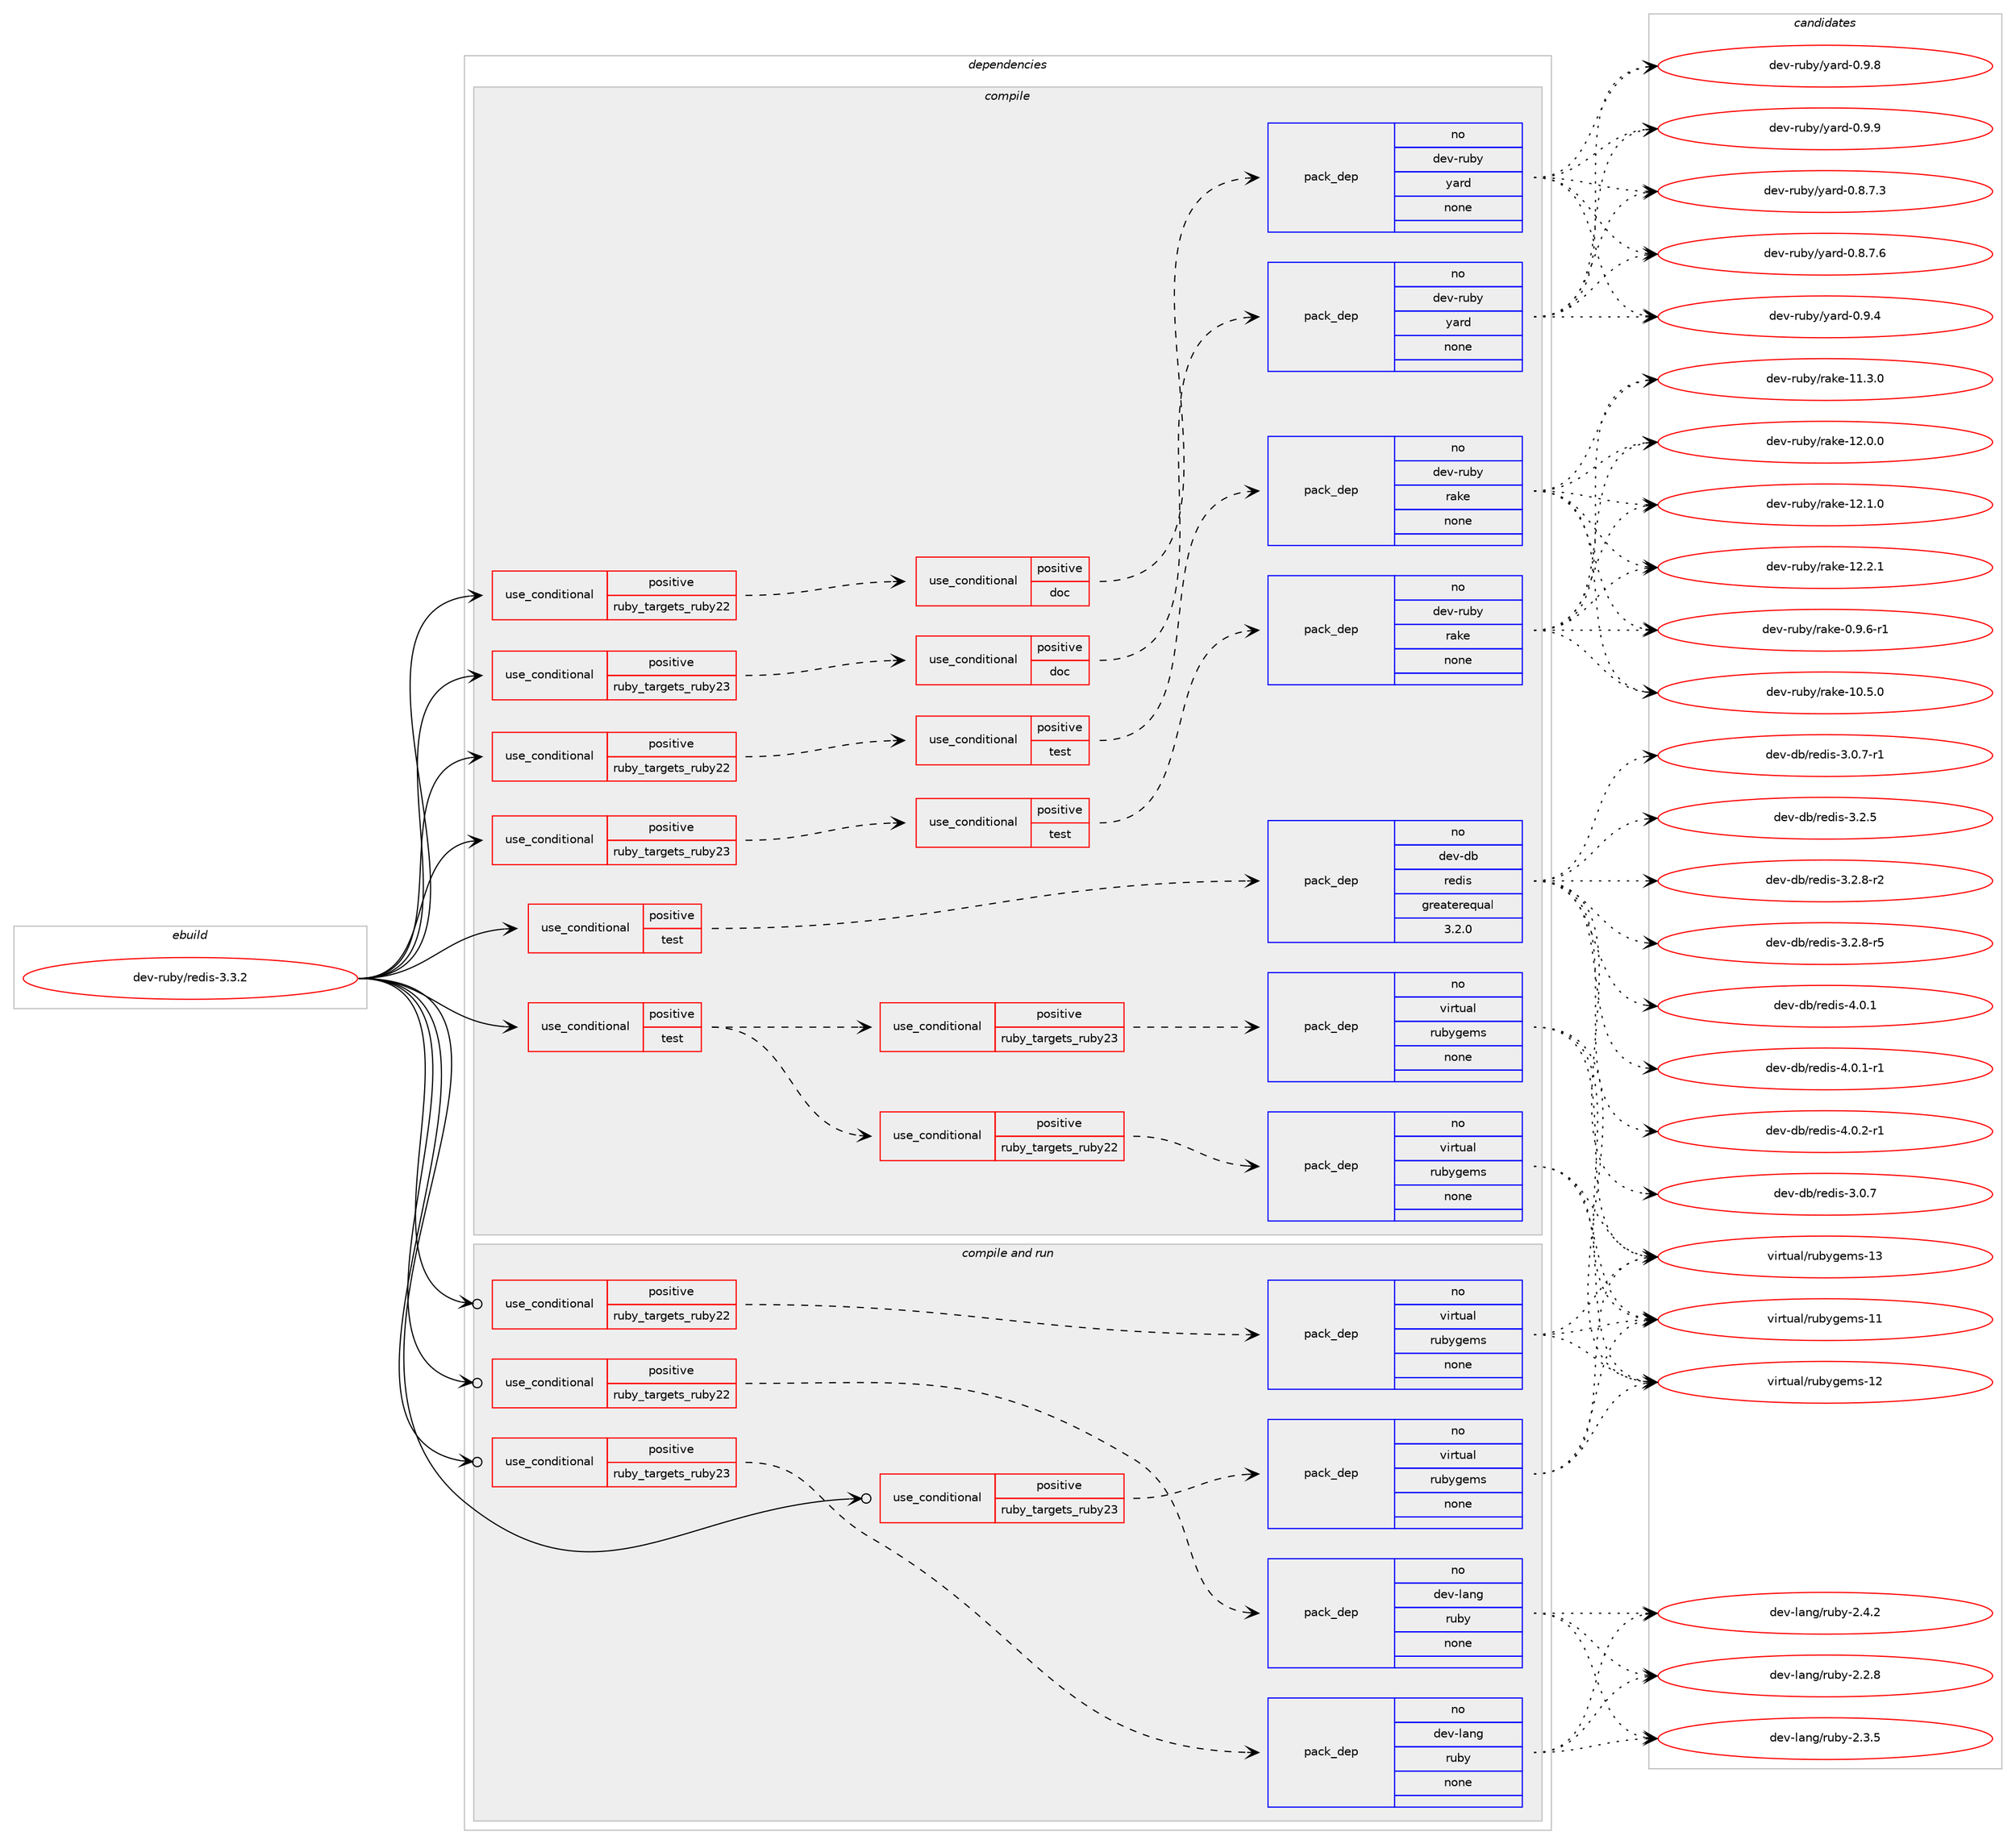 digraph prolog {

# *************
# Graph options
# *************

newrank=true;
concentrate=true;
compound=true;
graph [rankdir=LR,fontname=Helvetica,fontsize=10,ranksep=1.5];#, ranksep=2.5, nodesep=0.2];
edge  [arrowhead=vee];
node  [fontname=Helvetica,fontsize=10];

# **********
# The ebuild
# **********

subgraph cluster_leftcol {
color=gray;
rank=same;
label=<<i>ebuild</i>>;
id [label="dev-ruby/redis-3.3.2", color=red, width=4, href="../dev-ruby/redis-3.3.2.svg"];
}

# ****************
# The dependencies
# ****************

subgraph cluster_midcol {
color=gray;
label=<<i>dependencies</i>>;
subgraph cluster_compile {
fillcolor="#eeeeee";
style=filled;
label=<<i>compile</i>>;
subgraph cond68157 {
dependency260796 [label=<<TABLE BORDER="0" CELLBORDER="1" CELLSPACING="0" CELLPADDING="4"><TR><TD ROWSPAN="3" CELLPADDING="10">use_conditional</TD></TR><TR><TD>positive</TD></TR><TR><TD>ruby_targets_ruby22</TD></TR></TABLE>>, shape=none, color=red];
subgraph cond68158 {
dependency260797 [label=<<TABLE BORDER="0" CELLBORDER="1" CELLSPACING="0" CELLPADDING="4"><TR><TD ROWSPAN="3" CELLPADDING="10">use_conditional</TD></TR><TR><TD>positive</TD></TR><TR><TD>doc</TD></TR></TABLE>>, shape=none, color=red];
subgraph pack188525 {
dependency260798 [label=<<TABLE BORDER="0" CELLBORDER="1" CELLSPACING="0" CELLPADDING="4" WIDTH="220"><TR><TD ROWSPAN="6" CELLPADDING="30">pack_dep</TD></TR><TR><TD WIDTH="110">no</TD></TR><TR><TD>dev-ruby</TD></TR><TR><TD>yard</TD></TR><TR><TD>none</TD></TR><TR><TD></TD></TR></TABLE>>, shape=none, color=blue];
}
dependency260797:e -> dependency260798:w [weight=20,style="dashed",arrowhead="vee"];
}
dependency260796:e -> dependency260797:w [weight=20,style="dashed",arrowhead="vee"];
}
id:e -> dependency260796:w [weight=20,style="solid",arrowhead="vee"];
subgraph cond68159 {
dependency260799 [label=<<TABLE BORDER="0" CELLBORDER="1" CELLSPACING="0" CELLPADDING="4"><TR><TD ROWSPAN="3" CELLPADDING="10">use_conditional</TD></TR><TR><TD>positive</TD></TR><TR><TD>ruby_targets_ruby22</TD></TR></TABLE>>, shape=none, color=red];
subgraph cond68160 {
dependency260800 [label=<<TABLE BORDER="0" CELLBORDER="1" CELLSPACING="0" CELLPADDING="4"><TR><TD ROWSPAN="3" CELLPADDING="10">use_conditional</TD></TR><TR><TD>positive</TD></TR><TR><TD>test</TD></TR></TABLE>>, shape=none, color=red];
subgraph pack188526 {
dependency260801 [label=<<TABLE BORDER="0" CELLBORDER="1" CELLSPACING="0" CELLPADDING="4" WIDTH="220"><TR><TD ROWSPAN="6" CELLPADDING="30">pack_dep</TD></TR><TR><TD WIDTH="110">no</TD></TR><TR><TD>dev-ruby</TD></TR><TR><TD>rake</TD></TR><TR><TD>none</TD></TR><TR><TD></TD></TR></TABLE>>, shape=none, color=blue];
}
dependency260800:e -> dependency260801:w [weight=20,style="dashed",arrowhead="vee"];
}
dependency260799:e -> dependency260800:w [weight=20,style="dashed",arrowhead="vee"];
}
id:e -> dependency260799:w [weight=20,style="solid",arrowhead="vee"];
subgraph cond68161 {
dependency260802 [label=<<TABLE BORDER="0" CELLBORDER="1" CELLSPACING="0" CELLPADDING="4"><TR><TD ROWSPAN="3" CELLPADDING="10">use_conditional</TD></TR><TR><TD>positive</TD></TR><TR><TD>ruby_targets_ruby23</TD></TR></TABLE>>, shape=none, color=red];
subgraph cond68162 {
dependency260803 [label=<<TABLE BORDER="0" CELLBORDER="1" CELLSPACING="0" CELLPADDING="4"><TR><TD ROWSPAN="3" CELLPADDING="10">use_conditional</TD></TR><TR><TD>positive</TD></TR><TR><TD>doc</TD></TR></TABLE>>, shape=none, color=red];
subgraph pack188527 {
dependency260804 [label=<<TABLE BORDER="0" CELLBORDER="1" CELLSPACING="0" CELLPADDING="4" WIDTH="220"><TR><TD ROWSPAN="6" CELLPADDING="30">pack_dep</TD></TR><TR><TD WIDTH="110">no</TD></TR><TR><TD>dev-ruby</TD></TR><TR><TD>yard</TD></TR><TR><TD>none</TD></TR><TR><TD></TD></TR></TABLE>>, shape=none, color=blue];
}
dependency260803:e -> dependency260804:w [weight=20,style="dashed",arrowhead="vee"];
}
dependency260802:e -> dependency260803:w [weight=20,style="dashed",arrowhead="vee"];
}
id:e -> dependency260802:w [weight=20,style="solid",arrowhead="vee"];
subgraph cond68163 {
dependency260805 [label=<<TABLE BORDER="0" CELLBORDER="1" CELLSPACING="0" CELLPADDING="4"><TR><TD ROWSPAN="3" CELLPADDING="10">use_conditional</TD></TR><TR><TD>positive</TD></TR><TR><TD>ruby_targets_ruby23</TD></TR></TABLE>>, shape=none, color=red];
subgraph cond68164 {
dependency260806 [label=<<TABLE BORDER="0" CELLBORDER="1" CELLSPACING="0" CELLPADDING="4"><TR><TD ROWSPAN="3" CELLPADDING="10">use_conditional</TD></TR><TR><TD>positive</TD></TR><TR><TD>test</TD></TR></TABLE>>, shape=none, color=red];
subgraph pack188528 {
dependency260807 [label=<<TABLE BORDER="0" CELLBORDER="1" CELLSPACING="0" CELLPADDING="4" WIDTH="220"><TR><TD ROWSPAN="6" CELLPADDING="30">pack_dep</TD></TR><TR><TD WIDTH="110">no</TD></TR><TR><TD>dev-ruby</TD></TR><TR><TD>rake</TD></TR><TR><TD>none</TD></TR><TR><TD></TD></TR></TABLE>>, shape=none, color=blue];
}
dependency260806:e -> dependency260807:w [weight=20,style="dashed",arrowhead="vee"];
}
dependency260805:e -> dependency260806:w [weight=20,style="dashed",arrowhead="vee"];
}
id:e -> dependency260805:w [weight=20,style="solid",arrowhead="vee"];
subgraph cond68165 {
dependency260808 [label=<<TABLE BORDER="0" CELLBORDER="1" CELLSPACING="0" CELLPADDING="4"><TR><TD ROWSPAN="3" CELLPADDING="10">use_conditional</TD></TR><TR><TD>positive</TD></TR><TR><TD>test</TD></TR></TABLE>>, shape=none, color=red];
subgraph cond68166 {
dependency260809 [label=<<TABLE BORDER="0" CELLBORDER="1" CELLSPACING="0" CELLPADDING="4"><TR><TD ROWSPAN="3" CELLPADDING="10">use_conditional</TD></TR><TR><TD>positive</TD></TR><TR><TD>ruby_targets_ruby22</TD></TR></TABLE>>, shape=none, color=red];
subgraph pack188529 {
dependency260810 [label=<<TABLE BORDER="0" CELLBORDER="1" CELLSPACING="0" CELLPADDING="4" WIDTH="220"><TR><TD ROWSPAN="6" CELLPADDING="30">pack_dep</TD></TR><TR><TD WIDTH="110">no</TD></TR><TR><TD>virtual</TD></TR><TR><TD>rubygems</TD></TR><TR><TD>none</TD></TR><TR><TD></TD></TR></TABLE>>, shape=none, color=blue];
}
dependency260809:e -> dependency260810:w [weight=20,style="dashed",arrowhead="vee"];
}
dependency260808:e -> dependency260809:w [weight=20,style="dashed",arrowhead="vee"];
subgraph cond68167 {
dependency260811 [label=<<TABLE BORDER="0" CELLBORDER="1" CELLSPACING="0" CELLPADDING="4"><TR><TD ROWSPAN="3" CELLPADDING="10">use_conditional</TD></TR><TR><TD>positive</TD></TR><TR><TD>ruby_targets_ruby23</TD></TR></TABLE>>, shape=none, color=red];
subgraph pack188530 {
dependency260812 [label=<<TABLE BORDER="0" CELLBORDER="1" CELLSPACING="0" CELLPADDING="4" WIDTH="220"><TR><TD ROWSPAN="6" CELLPADDING="30">pack_dep</TD></TR><TR><TD WIDTH="110">no</TD></TR><TR><TD>virtual</TD></TR><TR><TD>rubygems</TD></TR><TR><TD>none</TD></TR><TR><TD></TD></TR></TABLE>>, shape=none, color=blue];
}
dependency260811:e -> dependency260812:w [weight=20,style="dashed",arrowhead="vee"];
}
dependency260808:e -> dependency260811:w [weight=20,style="dashed",arrowhead="vee"];
}
id:e -> dependency260808:w [weight=20,style="solid",arrowhead="vee"];
subgraph cond68168 {
dependency260813 [label=<<TABLE BORDER="0" CELLBORDER="1" CELLSPACING="0" CELLPADDING="4"><TR><TD ROWSPAN="3" CELLPADDING="10">use_conditional</TD></TR><TR><TD>positive</TD></TR><TR><TD>test</TD></TR></TABLE>>, shape=none, color=red];
subgraph pack188531 {
dependency260814 [label=<<TABLE BORDER="0" CELLBORDER="1" CELLSPACING="0" CELLPADDING="4" WIDTH="220"><TR><TD ROWSPAN="6" CELLPADDING="30">pack_dep</TD></TR><TR><TD WIDTH="110">no</TD></TR><TR><TD>dev-db</TD></TR><TR><TD>redis</TD></TR><TR><TD>greaterequal</TD></TR><TR><TD>3.2.0</TD></TR></TABLE>>, shape=none, color=blue];
}
dependency260813:e -> dependency260814:w [weight=20,style="dashed",arrowhead="vee"];
}
id:e -> dependency260813:w [weight=20,style="solid",arrowhead="vee"];
}
subgraph cluster_compileandrun {
fillcolor="#eeeeee";
style=filled;
label=<<i>compile and run</i>>;
subgraph cond68169 {
dependency260815 [label=<<TABLE BORDER="0" CELLBORDER="1" CELLSPACING="0" CELLPADDING="4"><TR><TD ROWSPAN="3" CELLPADDING="10">use_conditional</TD></TR><TR><TD>positive</TD></TR><TR><TD>ruby_targets_ruby22</TD></TR></TABLE>>, shape=none, color=red];
subgraph pack188532 {
dependency260816 [label=<<TABLE BORDER="0" CELLBORDER="1" CELLSPACING="0" CELLPADDING="4" WIDTH="220"><TR><TD ROWSPAN="6" CELLPADDING="30">pack_dep</TD></TR><TR><TD WIDTH="110">no</TD></TR><TR><TD>dev-lang</TD></TR><TR><TD>ruby</TD></TR><TR><TD>none</TD></TR><TR><TD></TD></TR></TABLE>>, shape=none, color=blue];
}
dependency260815:e -> dependency260816:w [weight=20,style="dashed",arrowhead="vee"];
}
id:e -> dependency260815:w [weight=20,style="solid",arrowhead="odotvee"];
subgraph cond68170 {
dependency260817 [label=<<TABLE BORDER="0" CELLBORDER="1" CELLSPACING="0" CELLPADDING="4"><TR><TD ROWSPAN="3" CELLPADDING="10">use_conditional</TD></TR><TR><TD>positive</TD></TR><TR><TD>ruby_targets_ruby22</TD></TR></TABLE>>, shape=none, color=red];
subgraph pack188533 {
dependency260818 [label=<<TABLE BORDER="0" CELLBORDER="1" CELLSPACING="0" CELLPADDING="4" WIDTH="220"><TR><TD ROWSPAN="6" CELLPADDING="30">pack_dep</TD></TR><TR><TD WIDTH="110">no</TD></TR><TR><TD>virtual</TD></TR><TR><TD>rubygems</TD></TR><TR><TD>none</TD></TR><TR><TD></TD></TR></TABLE>>, shape=none, color=blue];
}
dependency260817:e -> dependency260818:w [weight=20,style="dashed",arrowhead="vee"];
}
id:e -> dependency260817:w [weight=20,style="solid",arrowhead="odotvee"];
subgraph cond68171 {
dependency260819 [label=<<TABLE BORDER="0" CELLBORDER="1" CELLSPACING="0" CELLPADDING="4"><TR><TD ROWSPAN="3" CELLPADDING="10">use_conditional</TD></TR><TR><TD>positive</TD></TR><TR><TD>ruby_targets_ruby23</TD></TR></TABLE>>, shape=none, color=red];
subgraph pack188534 {
dependency260820 [label=<<TABLE BORDER="0" CELLBORDER="1" CELLSPACING="0" CELLPADDING="4" WIDTH="220"><TR><TD ROWSPAN="6" CELLPADDING="30">pack_dep</TD></TR><TR><TD WIDTH="110">no</TD></TR><TR><TD>dev-lang</TD></TR><TR><TD>ruby</TD></TR><TR><TD>none</TD></TR><TR><TD></TD></TR></TABLE>>, shape=none, color=blue];
}
dependency260819:e -> dependency260820:w [weight=20,style="dashed",arrowhead="vee"];
}
id:e -> dependency260819:w [weight=20,style="solid",arrowhead="odotvee"];
subgraph cond68172 {
dependency260821 [label=<<TABLE BORDER="0" CELLBORDER="1" CELLSPACING="0" CELLPADDING="4"><TR><TD ROWSPAN="3" CELLPADDING="10">use_conditional</TD></TR><TR><TD>positive</TD></TR><TR><TD>ruby_targets_ruby23</TD></TR></TABLE>>, shape=none, color=red];
subgraph pack188535 {
dependency260822 [label=<<TABLE BORDER="0" CELLBORDER="1" CELLSPACING="0" CELLPADDING="4" WIDTH="220"><TR><TD ROWSPAN="6" CELLPADDING="30">pack_dep</TD></TR><TR><TD WIDTH="110">no</TD></TR><TR><TD>virtual</TD></TR><TR><TD>rubygems</TD></TR><TR><TD>none</TD></TR><TR><TD></TD></TR></TABLE>>, shape=none, color=blue];
}
dependency260821:e -> dependency260822:w [weight=20,style="dashed",arrowhead="vee"];
}
id:e -> dependency260821:w [weight=20,style="solid",arrowhead="odotvee"];
}
subgraph cluster_run {
fillcolor="#eeeeee";
style=filled;
label=<<i>run</i>>;
}
}

# **************
# The candidates
# **************

subgraph cluster_choices {
rank=same;
color=gray;
label=<<i>candidates</i>>;

subgraph choice188525 {
color=black;
nodesep=1;
choice100101118451141179812147121971141004548465646554651 [label="dev-ruby/yard-0.8.7.3", color=red, width=4,href="../dev-ruby/yard-0.8.7.3.svg"];
choice100101118451141179812147121971141004548465646554654 [label="dev-ruby/yard-0.8.7.6", color=red, width=4,href="../dev-ruby/yard-0.8.7.6.svg"];
choice10010111845114117981214712197114100454846574652 [label="dev-ruby/yard-0.9.4", color=red, width=4,href="../dev-ruby/yard-0.9.4.svg"];
choice10010111845114117981214712197114100454846574656 [label="dev-ruby/yard-0.9.8", color=red, width=4,href="../dev-ruby/yard-0.9.8.svg"];
choice10010111845114117981214712197114100454846574657 [label="dev-ruby/yard-0.9.9", color=red, width=4,href="../dev-ruby/yard-0.9.9.svg"];
dependency260798:e -> choice100101118451141179812147121971141004548465646554651:w [style=dotted,weight="100"];
dependency260798:e -> choice100101118451141179812147121971141004548465646554654:w [style=dotted,weight="100"];
dependency260798:e -> choice10010111845114117981214712197114100454846574652:w [style=dotted,weight="100"];
dependency260798:e -> choice10010111845114117981214712197114100454846574656:w [style=dotted,weight="100"];
dependency260798:e -> choice10010111845114117981214712197114100454846574657:w [style=dotted,weight="100"];
}
subgraph choice188526 {
color=black;
nodesep=1;
choice100101118451141179812147114971071014548465746544511449 [label="dev-ruby/rake-0.9.6-r1", color=red, width=4,href="../dev-ruby/rake-0.9.6-r1.svg"];
choice1001011184511411798121471149710710145494846534648 [label="dev-ruby/rake-10.5.0", color=red, width=4,href="../dev-ruby/rake-10.5.0.svg"];
choice1001011184511411798121471149710710145494946514648 [label="dev-ruby/rake-11.3.0", color=red, width=4,href="../dev-ruby/rake-11.3.0.svg"];
choice1001011184511411798121471149710710145495046484648 [label="dev-ruby/rake-12.0.0", color=red, width=4,href="../dev-ruby/rake-12.0.0.svg"];
choice1001011184511411798121471149710710145495046494648 [label="dev-ruby/rake-12.1.0", color=red, width=4,href="../dev-ruby/rake-12.1.0.svg"];
choice1001011184511411798121471149710710145495046504649 [label="dev-ruby/rake-12.2.1", color=red, width=4,href="../dev-ruby/rake-12.2.1.svg"];
dependency260801:e -> choice100101118451141179812147114971071014548465746544511449:w [style=dotted,weight="100"];
dependency260801:e -> choice1001011184511411798121471149710710145494846534648:w [style=dotted,weight="100"];
dependency260801:e -> choice1001011184511411798121471149710710145494946514648:w [style=dotted,weight="100"];
dependency260801:e -> choice1001011184511411798121471149710710145495046484648:w [style=dotted,weight="100"];
dependency260801:e -> choice1001011184511411798121471149710710145495046494648:w [style=dotted,weight="100"];
dependency260801:e -> choice1001011184511411798121471149710710145495046504649:w [style=dotted,weight="100"];
}
subgraph choice188527 {
color=black;
nodesep=1;
choice100101118451141179812147121971141004548465646554651 [label="dev-ruby/yard-0.8.7.3", color=red, width=4,href="../dev-ruby/yard-0.8.7.3.svg"];
choice100101118451141179812147121971141004548465646554654 [label="dev-ruby/yard-0.8.7.6", color=red, width=4,href="../dev-ruby/yard-0.8.7.6.svg"];
choice10010111845114117981214712197114100454846574652 [label="dev-ruby/yard-0.9.4", color=red, width=4,href="../dev-ruby/yard-0.9.4.svg"];
choice10010111845114117981214712197114100454846574656 [label="dev-ruby/yard-0.9.8", color=red, width=4,href="../dev-ruby/yard-0.9.8.svg"];
choice10010111845114117981214712197114100454846574657 [label="dev-ruby/yard-0.9.9", color=red, width=4,href="../dev-ruby/yard-0.9.9.svg"];
dependency260804:e -> choice100101118451141179812147121971141004548465646554651:w [style=dotted,weight="100"];
dependency260804:e -> choice100101118451141179812147121971141004548465646554654:w [style=dotted,weight="100"];
dependency260804:e -> choice10010111845114117981214712197114100454846574652:w [style=dotted,weight="100"];
dependency260804:e -> choice10010111845114117981214712197114100454846574656:w [style=dotted,weight="100"];
dependency260804:e -> choice10010111845114117981214712197114100454846574657:w [style=dotted,weight="100"];
}
subgraph choice188528 {
color=black;
nodesep=1;
choice100101118451141179812147114971071014548465746544511449 [label="dev-ruby/rake-0.9.6-r1", color=red, width=4,href="../dev-ruby/rake-0.9.6-r1.svg"];
choice1001011184511411798121471149710710145494846534648 [label="dev-ruby/rake-10.5.0", color=red, width=4,href="../dev-ruby/rake-10.5.0.svg"];
choice1001011184511411798121471149710710145494946514648 [label="dev-ruby/rake-11.3.0", color=red, width=4,href="../dev-ruby/rake-11.3.0.svg"];
choice1001011184511411798121471149710710145495046484648 [label="dev-ruby/rake-12.0.0", color=red, width=4,href="../dev-ruby/rake-12.0.0.svg"];
choice1001011184511411798121471149710710145495046494648 [label="dev-ruby/rake-12.1.0", color=red, width=4,href="../dev-ruby/rake-12.1.0.svg"];
choice1001011184511411798121471149710710145495046504649 [label="dev-ruby/rake-12.2.1", color=red, width=4,href="../dev-ruby/rake-12.2.1.svg"];
dependency260807:e -> choice100101118451141179812147114971071014548465746544511449:w [style=dotted,weight="100"];
dependency260807:e -> choice1001011184511411798121471149710710145494846534648:w [style=dotted,weight="100"];
dependency260807:e -> choice1001011184511411798121471149710710145494946514648:w [style=dotted,weight="100"];
dependency260807:e -> choice1001011184511411798121471149710710145495046484648:w [style=dotted,weight="100"];
dependency260807:e -> choice1001011184511411798121471149710710145495046494648:w [style=dotted,weight="100"];
dependency260807:e -> choice1001011184511411798121471149710710145495046504649:w [style=dotted,weight="100"];
}
subgraph choice188529 {
color=black;
nodesep=1;
choice118105114116117971084711411798121103101109115454949 [label="virtual/rubygems-11", color=red, width=4,href="../virtual/rubygems-11.svg"];
choice118105114116117971084711411798121103101109115454950 [label="virtual/rubygems-12", color=red, width=4,href="../virtual/rubygems-12.svg"];
choice118105114116117971084711411798121103101109115454951 [label="virtual/rubygems-13", color=red, width=4,href="../virtual/rubygems-13.svg"];
dependency260810:e -> choice118105114116117971084711411798121103101109115454949:w [style=dotted,weight="100"];
dependency260810:e -> choice118105114116117971084711411798121103101109115454950:w [style=dotted,weight="100"];
dependency260810:e -> choice118105114116117971084711411798121103101109115454951:w [style=dotted,weight="100"];
}
subgraph choice188530 {
color=black;
nodesep=1;
choice118105114116117971084711411798121103101109115454949 [label="virtual/rubygems-11", color=red, width=4,href="../virtual/rubygems-11.svg"];
choice118105114116117971084711411798121103101109115454950 [label="virtual/rubygems-12", color=red, width=4,href="../virtual/rubygems-12.svg"];
choice118105114116117971084711411798121103101109115454951 [label="virtual/rubygems-13", color=red, width=4,href="../virtual/rubygems-13.svg"];
dependency260812:e -> choice118105114116117971084711411798121103101109115454949:w [style=dotted,weight="100"];
dependency260812:e -> choice118105114116117971084711411798121103101109115454950:w [style=dotted,weight="100"];
dependency260812:e -> choice118105114116117971084711411798121103101109115454951:w [style=dotted,weight="100"];
}
subgraph choice188531 {
color=black;
nodesep=1;
choice100101118451009847114101100105115455146484655 [label="dev-db/redis-3.0.7", color=red, width=4,href="../dev-db/redis-3.0.7.svg"];
choice1001011184510098471141011001051154551464846554511449 [label="dev-db/redis-3.0.7-r1", color=red, width=4,href="../dev-db/redis-3.0.7-r1.svg"];
choice100101118451009847114101100105115455146504653 [label="dev-db/redis-3.2.5", color=red, width=4,href="../dev-db/redis-3.2.5.svg"];
choice1001011184510098471141011001051154551465046564511450 [label="dev-db/redis-3.2.8-r2", color=red, width=4,href="../dev-db/redis-3.2.8-r2.svg"];
choice1001011184510098471141011001051154551465046564511453 [label="dev-db/redis-3.2.8-r5", color=red, width=4,href="../dev-db/redis-3.2.8-r5.svg"];
choice100101118451009847114101100105115455246484649 [label="dev-db/redis-4.0.1", color=red, width=4,href="../dev-db/redis-4.0.1.svg"];
choice1001011184510098471141011001051154552464846494511449 [label="dev-db/redis-4.0.1-r1", color=red, width=4,href="../dev-db/redis-4.0.1-r1.svg"];
choice1001011184510098471141011001051154552464846504511449 [label="dev-db/redis-4.0.2-r1", color=red, width=4,href="../dev-db/redis-4.0.2-r1.svg"];
dependency260814:e -> choice100101118451009847114101100105115455146484655:w [style=dotted,weight="100"];
dependency260814:e -> choice1001011184510098471141011001051154551464846554511449:w [style=dotted,weight="100"];
dependency260814:e -> choice100101118451009847114101100105115455146504653:w [style=dotted,weight="100"];
dependency260814:e -> choice1001011184510098471141011001051154551465046564511450:w [style=dotted,weight="100"];
dependency260814:e -> choice1001011184510098471141011001051154551465046564511453:w [style=dotted,weight="100"];
dependency260814:e -> choice100101118451009847114101100105115455246484649:w [style=dotted,weight="100"];
dependency260814:e -> choice1001011184510098471141011001051154552464846494511449:w [style=dotted,weight="100"];
dependency260814:e -> choice1001011184510098471141011001051154552464846504511449:w [style=dotted,weight="100"];
}
subgraph choice188532 {
color=black;
nodesep=1;
choice10010111845108971101034711411798121455046504656 [label="dev-lang/ruby-2.2.8", color=red, width=4,href="../dev-lang/ruby-2.2.8.svg"];
choice10010111845108971101034711411798121455046514653 [label="dev-lang/ruby-2.3.5", color=red, width=4,href="../dev-lang/ruby-2.3.5.svg"];
choice10010111845108971101034711411798121455046524650 [label="dev-lang/ruby-2.4.2", color=red, width=4,href="../dev-lang/ruby-2.4.2.svg"];
dependency260816:e -> choice10010111845108971101034711411798121455046504656:w [style=dotted,weight="100"];
dependency260816:e -> choice10010111845108971101034711411798121455046514653:w [style=dotted,weight="100"];
dependency260816:e -> choice10010111845108971101034711411798121455046524650:w [style=dotted,weight="100"];
}
subgraph choice188533 {
color=black;
nodesep=1;
choice118105114116117971084711411798121103101109115454949 [label="virtual/rubygems-11", color=red, width=4,href="../virtual/rubygems-11.svg"];
choice118105114116117971084711411798121103101109115454950 [label="virtual/rubygems-12", color=red, width=4,href="../virtual/rubygems-12.svg"];
choice118105114116117971084711411798121103101109115454951 [label="virtual/rubygems-13", color=red, width=4,href="../virtual/rubygems-13.svg"];
dependency260818:e -> choice118105114116117971084711411798121103101109115454949:w [style=dotted,weight="100"];
dependency260818:e -> choice118105114116117971084711411798121103101109115454950:w [style=dotted,weight="100"];
dependency260818:e -> choice118105114116117971084711411798121103101109115454951:w [style=dotted,weight="100"];
}
subgraph choice188534 {
color=black;
nodesep=1;
choice10010111845108971101034711411798121455046504656 [label="dev-lang/ruby-2.2.8", color=red, width=4,href="../dev-lang/ruby-2.2.8.svg"];
choice10010111845108971101034711411798121455046514653 [label="dev-lang/ruby-2.3.5", color=red, width=4,href="../dev-lang/ruby-2.3.5.svg"];
choice10010111845108971101034711411798121455046524650 [label="dev-lang/ruby-2.4.2", color=red, width=4,href="../dev-lang/ruby-2.4.2.svg"];
dependency260820:e -> choice10010111845108971101034711411798121455046504656:w [style=dotted,weight="100"];
dependency260820:e -> choice10010111845108971101034711411798121455046514653:w [style=dotted,weight="100"];
dependency260820:e -> choice10010111845108971101034711411798121455046524650:w [style=dotted,weight="100"];
}
subgraph choice188535 {
color=black;
nodesep=1;
choice118105114116117971084711411798121103101109115454949 [label="virtual/rubygems-11", color=red, width=4,href="../virtual/rubygems-11.svg"];
choice118105114116117971084711411798121103101109115454950 [label="virtual/rubygems-12", color=red, width=4,href="../virtual/rubygems-12.svg"];
choice118105114116117971084711411798121103101109115454951 [label="virtual/rubygems-13", color=red, width=4,href="../virtual/rubygems-13.svg"];
dependency260822:e -> choice118105114116117971084711411798121103101109115454949:w [style=dotted,weight="100"];
dependency260822:e -> choice118105114116117971084711411798121103101109115454950:w [style=dotted,weight="100"];
dependency260822:e -> choice118105114116117971084711411798121103101109115454951:w [style=dotted,weight="100"];
}
}

}

